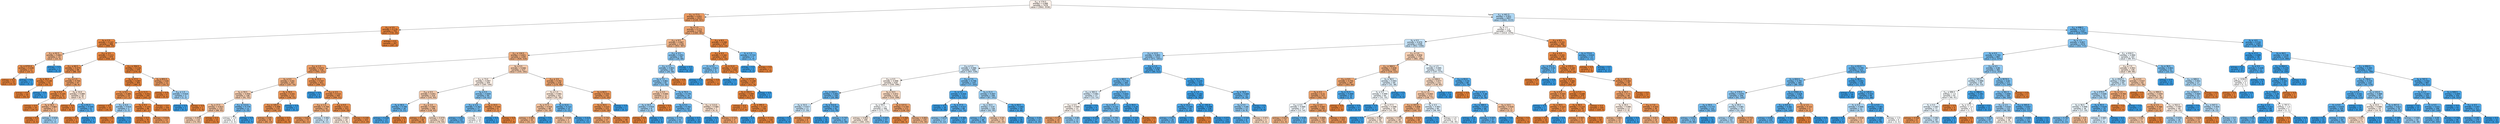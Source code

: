 digraph Tree {
node [shape=box, style="filled, rounded", color="black", fontname=helvetica] ;
edge [fontname=helvetica] ;
0 [label=<X<SUB>11</SUB> &le; 174.5<br/>entropy = 0.998<br/>samples = 7478<br/>value = [3942, 3536]>, fillcolor="#fcf2eb"] ;
1 [label=<X<SUB>11</SUB> &le; 77.5<br/>entropy = 0.651<br/>samples = 2521<br/>value = [2100, 421]>, fillcolor="#ea9a61"] ;
0 -> 1 [labeldistance=2.5, labelangle=45, headlabel="True"] ;
2 [label=<X<SUB>12</SUB> &le; 3.5<br/>entropy = 0.176<br/>samples = 755<br/>value = [735, 20]>, fillcolor="#e6843e"] ;
1 -> 2 ;
3 [label=<X<SUB>9</SUB> &le; 2.5<br/>entropy = 0.247<br/>samples = 488<br/>value = [468, 20]>, fillcolor="#e68641"] ;
2 -> 3 ;
4 [label=<X<SUB>13</SUB> &le; 62.5<br/>entropy = 0.863<br/>samples = 14<br/>value = [10, 4]>, fillcolor="#efb388"] ;
3 -> 4 ;
5 [label=<X<SUB>5</SUB> &le; 6755.0<br/>entropy = 0.439<br/>samples = 11<br/>value = [10, 1]>, fillcolor="#e88e4d"] ;
4 -> 5 ;
6 [label=<entropy = 0.0<br/>samples = 10<br/>value = [10, 0]>, fillcolor="#e58139"] ;
5 -> 6 ;
7 [label=<entropy = 0.0<br/>samples = 1<br/>value = [0, 1]>, fillcolor="#399de5"] ;
5 -> 7 ;
8 [label=<entropy = 0.0<br/>samples = 3<br/>value = [0, 3]>, fillcolor="#399de5"] ;
4 -> 8 ;
9 [label=<X<SUB>10</SUB> &le; 3.5<br/>entropy = 0.213<br/>samples = 474<br/>value = [458, 16]>, fillcolor="#e68540"] ;
3 -> 9 ;
10 [label=<X<SUB>11</SUB> &le; 60.5<br/>entropy = 0.475<br/>samples = 98<br/>value = [88, 10]>, fillcolor="#e88f50"] ;
9 -> 10 ;
11 [label=<X<SUB>9</SUB> &le; 30.5<br/>entropy = 0.139<br/>samples = 51<br/>value = [50, 1]>, fillcolor="#e6843d"] ;
10 -> 11 ;
12 [label=<entropy = 0.0<br/>samples = 50<br/>value = [50, 0]>, fillcolor="#e58139"] ;
11 -> 12 ;
13 [label=<entropy = 0.0<br/>samples = 1<br/>value = [0, 1]>, fillcolor="#399de5"] ;
11 -> 13 ;
14 [label=<X<SUB>10</SUB> &le; 1.5<br/>entropy = 0.705<br/>samples = 47<br/>value = [38, 9]>, fillcolor="#eb9f68"] ;
10 -> 14 ;
15 [label=<X<SUB>6</SUB> &le; 0.5<br/>entropy = 0.345<br/>samples = 31<br/>value = [29, 2]>, fillcolor="#e78a47"] ;
14 -> 15 ;
16 [label=<entropy = 0.0<br/>samples = 24<br/>value = [24, 0]>, fillcolor="#e58139"] ;
15 -> 16 ;
17 [label=<X<SUB>9</SUB> &le; 18.5<br/>entropy = 0.863<br/>samples = 7<br/>value = [5, 2]>, fillcolor="#efb388"] ;
15 -> 17 ;
18 [label=<entropy = 0.0<br/>samples = 4<br/>value = [4, 0]>, fillcolor="#e58139"] ;
17 -> 18 ;
19 [label=<entropy = 0.918<br/>samples = 3<br/>value = [1, 2]>, fillcolor="#9ccef2"] ;
17 -> 19 ;
20 [label=<X<SUB>9</SUB> &le; 10.0<br/>entropy = 0.989<br/>samples = 16<br/>value = [9, 7]>, fillcolor="#f9e3d3"] ;
14 -> 20 ;
21 [label=<entropy = 0.0<br/>samples = 8<br/>value = [8, 0]>, fillcolor="#e58139"] ;
20 -> 21 ;
22 [label=<X<SUB>5</SUB> &le; 81.5<br/>entropy = 0.544<br/>samples = 8<br/>value = [1, 7]>, fillcolor="#55abe9"] ;
20 -> 22 ;
23 [label=<entropy = 0.0<br/>samples = 1<br/>value = [1, 0]>, fillcolor="#e58139"] ;
22 -> 23 ;
24 [label=<entropy = 0.0<br/>samples = 7<br/>value = [0, 7]>, fillcolor="#399de5"] ;
22 -> 24 ;
25 [label=<X<SUB>13</SUB> &le; 356.5<br/>entropy = 0.118<br/>samples = 376<br/>value = [370, 6]>, fillcolor="#e5833c"] ;
9 -> 25 ;
26 [label=<X<SUB>0</SUB> &le; 27.5<br/>entropy = 0.087<br/>samples = 364<br/>value = [360, 4]>, fillcolor="#e5823b"] ;
25 -> 26 ;
27 [label=<X<SUB>1</SUB> &le; 8.5<br/>entropy = 0.485<br/>samples = 19<br/>value = [17, 2]>, fillcolor="#e89050"] ;
26 -> 27 ;
28 [label=<entropy = 0.0<br/>samples = 16<br/>value = [16, 0]>, fillcolor="#e58139"] ;
27 -> 28 ;
29 [label=<X<SUB>11</SUB> &le; 6.0<br/>entropy = 0.918<br/>samples = 3<br/>value = [1, 2]>, fillcolor="#9ccef2"] ;
27 -> 29 ;
30 [label=<entropy = 0.0<br/>samples = 1<br/>value = [1, 0]>, fillcolor="#e58139"] ;
29 -> 30 ;
31 [label=<entropy = 0.0<br/>samples = 2<br/>value = [0, 2]>, fillcolor="#399de5"] ;
29 -> 31 ;
32 [label=<X<SUB>9</SUB> &le; 11.5<br/>entropy = 0.051<br/>samples = 345<br/>value = [343, 2]>, fillcolor="#e5823a"] ;
26 -> 32 ;
33 [label=<X<SUB>9</SUB> &le; 9.5<br/>entropy = 0.155<br/>samples = 89<br/>value = [87, 2]>, fillcolor="#e6843e"] ;
32 -> 33 ;
34 [label=<entropy = 0.0<br/>samples = 76<br/>value = [76, 0]>, fillcolor="#e58139"] ;
33 -> 34 ;
35 [label=<entropy = 0.619<br/>samples = 13<br/>value = [11, 2]>, fillcolor="#ea985d"] ;
33 -> 35 ;
36 [label=<entropy = 0.0<br/>samples = 256<br/>value = [256, 0]>, fillcolor="#e58139"] ;
32 -> 36 ;
37 [label=<X<SUB>5</SUB> &le; 855.5<br/>entropy = 0.65<br/>samples = 12<br/>value = [10, 2]>, fillcolor="#ea9a61"] ;
25 -> 37 ;
38 [label=<entropy = 0.0<br/>samples = 9<br/>value = [9, 0]>, fillcolor="#e58139"] ;
37 -> 38 ;
39 [label=<X<SUB>14</SUB> &le; 1.5<br/>entropy = 0.918<br/>samples = 3<br/>value = [1, 2]>, fillcolor="#9ccef2"] ;
37 -> 39 ;
40 [label=<entropy = 0.0<br/>samples = 2<br/>value = [0, 2]>, fillcolor="#399de5"] ;
39 -> 40 ;
41 [label=<entropy = 0.0<br/>samples = 1<br/>value = [1, 0]>, fillcolor="#e58139"] ;
39 -> 41 ;
42 [label=<entropy = 0.0<br/>samples = 267<br/>value = [267, 0]>, fillcolor="#e58139"] ;
2 -> 42 ;
43 [label=<X<SUB>8</SUB> &le; 1.5<br/>entropy = 0.773<br/>samples = 1766<br/>value = [1365, 401]>, fillcolor="#eda673"] ;
1 -> 43 ;
44 [label=<X<SUB>10</SUB> &le; 9.5<br/>entropy = 0.867<br/>samples = 1339<br/>value = [952, 387]>, fillcolor="#f0b489"] ;
43 -> 44 ;
45 [label=<X<SUB>11</SUB> &le; 134.5<br/>entropy = 0.821<br/>samples = 1245<br/>value = [926, 319]>, fillcolor="#eeac7d"] ;
44 -> 45 ;
46 [label=<X<SUB>12</SUB> &le; 1.5<br/>entropy = 0.673<br/>samples = 718<br/>value = [591, 127]>, fillcolor="#eb9c64"] ;
45 -> 46 ;
47 [label=<X<SUB>6</SUB> &le; 0.5<br/>entropy = 0.83<br/>samples = 267<br/>value = [197, 70]>, fillcolor="#eeae7f"] ;
46 -> 47 ;
48 [label=<X<SUB>0</SUB> &le; 59.5<br/>entropy = 0.956<br/>samples = 146<br/>value = [91, 55]>, fillcolor="#f5cdb1"] ;
47 -> 48 ;
49 [label=<X<SUB>9</SUB> &le; 27.5<br/>entropy = 0.923<br/>samples = 133<br/>value = [88, 45]>, fillcolor="#f2c19e"] ;
48 -> 49 ;
50 [label=<entropy = 0.959<br/>samples = 118<br/>value = [73, 45]>, fillcolor="#f5cfb3"] ;
49 -> 50 ;
51 [label=<entropy = 0.0<br/>samples = 15<br/>value = [15, 0]>, fillcolor="#e58139"] ;
49 -> 51 ;
52 [label=<X<SUB>11</SUB> &le; 113.5<br/>entropy = 0.779<br/>samples = 13<br/>value = [3, 10]>, fillcolor="#74baed"] ;
48 -> 52 ;
53 [label=<entropy = 1.0<br/>samples = 6<br/>value = [3, 3]>, fillcolor="#ffffff"] ;
52 -> 53 ;
54 [label=<entropy = 0.0<br/>samples = 7<br/>value = [0, 7]>, fillcolor="#399de5"] ;
52 -> 54 ;
55 [label=<X<SUB>0</SUB> &le; 59.5<br/>entropy = 0.541<br/>samples = 121<br/>value = [106, 15]>, fillcolor="#e99355"] ;
47 -> 55 ;
56 [label=<X<SUB>13</SUB> &le; 105.5<br/>entropy = 0.498<br/>samples = 119<br/>value = [106, 13]>, fillcolor="#e89051"] ;
55 -> 56 ;
57 [label=<entropy = 0.65<br/>samples = 78<br/>value = [65, 13]>, fillcolor="#ea9a61"] ;
56 -> 57 ;
58 [label=<entropy = 0.0<br/>samples = 41<br/>value = [41, 0]>, fillcolor="#e58139"] ;
56 -> 58 ;
59 [label=<entropy = 0.0<br/>samples = 2<br/>value = [0, 2]>, fillcolor="#399de5"] ;
55 -> 59 ;
60 [label=<X<SUB>0</SUB> &le; 23.5<br/>entropy = 0.547<br/>samples = 451<br/>value = [394, 57]>, fillcolor="#e99356"] ;
46 -> 60 ;
61 [label=<entropy = 0.0<br/>samples = 6<br/>value = [0, 6]>, fillcolor="#399de5"] ;
60 -> 61 ;
62 [label=<X<SUB>15</SUB> &le; 2.5<br/>entropy = 0.514<br/>samples = 445<br/>value = [394, 51]>, fillcolor="#e89153"] ;
60 -> 62 ;
63 [label=<X<SUB>15</SUB> &le; 1.5<br/>entropy = 0.794<br/>samples = 92<br/>value = [70, 22]>, fillcolor="#eda977"] ;
62 -> 63 ;
64 [label=<entropy = 0.612<br/>samples = 73<br/>value = [62, 11]>, fillcolor="#ea975c"] ;
63 -> 64 ;
65 [label=<entropy = 0.982<br/>samples = 19<br/>value = [8, 11]>, fillcolor="#c9e4f8"] ;
63 -> 65 ;
66 [label=<X<SUB>10</SUB> &le; 0.5<br/>entropy = 0.41<br/>samples = 353<br/>value = [324, 29]>, fillcolor="#e78c4b"] ;
62 -> 66 ;
67 [label=<entropy = 0.993<br/>samples = 20<br/>value = [11, 9]>, fillcolor="#fae8db"] ;
66 -> 67 ;
68 [label=<entropy = 0.328<br/>samples = 333<br/>value = [313, 20]>, fillcolor="#e78946"] ;
66 -> 68 ;
69 [label=<X<SUB>6</SUB> &le; 0.5<br/>entropy = 0.946<br/>samples = 527<br/>value = [335, 192]>, fillcolor="#f4c9aa"] ;
45 -> 69 ;
70 [label=<X<SUB>13</SUB> &le; 73.0<br/>entropy = 0.997<br/>samples = 309<br/>value = [165, 144]>, fillcolor="#fcefe6"] ;
69 -> 70 ;
71 [label=<X<SUB>10</SUB> &le; 0.5<br/>entropy = 0.951<br/>samples = 224<br/>value = [141, 83]>, fillcolor="#f4cbae"] ;
70 -> 71 ;
72 [label=<X<SUB>9</SUB> &le; 28.5<br/>entropy = 0.706<br/>samples = 26<br/>value = [5, 21]>, fillcolor="#68b4eb"] ;
71 -> 72 ;
73 [label=<entropy = 0.426<br/>samples = 23<br/>value = [2, 21]>, fillcolor="#4ca6e7"] ;
72 -> 73 ;
74 [label=<entropy = 0.0<br/>samples = 3<br/>value = [3, 0]>, fillcolor="#e58139"] ;
72 -> 74 ;
75 [label=<X<SUB>10</SUB> &le; 2.0<br/>entropy = 0.897<br/>samples = 198<br/>value = [136, 62]>, fillcolor="#f1ba93"] ;
71 -> 75 ;
76 [label=<entropy = 0.523<br/>samples = 68<br/>value = [60, 8]>, fillcolor="#e89253"] ;
75 -> 76 ;
77 [label=<entropy = 0.979<br/>samples = 130<br/>value = [76, 54]>, fillcolor="#f7dbc6"] ;
75 -> 77 ;
78 [label=<X<SUB>8</SUB> &le; 0.5<br/>entropy = 0.859<br/>samples = 85<br/>value = [24, 61]>, fillcolor="#87c4ef"] ;
70 -> 78 ;
79 [label=<X<SUB>12</SUB> &le; 2.5<br/>entropy = 0.762<br/>samples = 77<br/>value = [17, 60]>, fillcolor="#71b9ec"] ;
78 -> 79 ;
80 [label=<entropy = 0.631<br/>samples = 63<br/>value = [10, 53]>, fillcolor="#5eafea"] ;
79 -> 80 ;
81 [label=<entropy = 1.0<br/>samples = 14<br/>value = [7, 7]>, fillcolor="#ffffff"] ;
79 -> 81 ;
82 [label=<X<SUB>0</SUB> &le; 24.5<br/>entropy = 0.544<br/>samples = 8<br/>value = [7, 1]>, fillcolor="#e99355"] ;
78 -> 82 ;
83 [label=<entropy = 0.0<br/>samples = 1<br/>value = [0, 1]>, fillcolor="#399de5"] ;
82 -> 83 ;
84 [label=<entropy = 0.0<br/>samples = 7<br/>value = [7, 0]>, fillcolor="#e58139"] ;
82 -> 84 ;
85 [label=<X<SUB>10</SUB> &le; 3.5<br/>entropy = 0.761<br/>samples = 218<br/>value = [170, 48]>, fillcolor="#eca571"] ;
69 -> 85 ;
86 [label=<X<SUB>3</SUB> &le; 1.5<br/>entropy = 0.991<br/>samples = 63<br/>value = [35, 28]>, fillcolor="#fae6d7"] ;
85 -> 86 ;
87 [label=<X<SUB>0</SUB> &le; 57.5<br/>entropy = 0.918<br/>samples = 48<br/>value = [32, 16]>, fillcolor="#f2c09c"] ;
86 -> 87 ;
88 [label=<entropy = 0.845<br/>samples = 44<br/>value = [32, 12]>, fillcolor="#efb083"] ;
87 -> 88 ;
89 [label=<entropy = 0.0<br/>samples = 4<br/>value = [0, 4]>, fillcolor="#399de5"] ;
87 -> 89 ;
90 [label=<X<SUB>5</SUB> &le; 32.0<br/>entropy = 0.722<br/>samples = 15<br/>value = [3, 12]>, fillcolor="#6ab6ec"] ;
86 -> 90 ;
91 [label=<entropy = 0.918<br/>samples = 3<br/>value = [2, 1]>, fillcolor="#f2c09c"] ;
90 -> 91 ;
92 [label=<entropy = 0.414<br/>samples = 12<br/>value = [1, 11]>, fillcolor="#4ba6e7"] ;
90 -> 92 ;
93 [label=<X<SUB>0</SUB> &le; 60.5<br/>entropy = 0.555<br/>samples = 155<br/>value = [135, 20]>, fillcolor="#e99456"] ;
85 -> 93 ;
94 [label=<X<SUB>0</SUB> &le; 34.5<br/>entropy = 0.523<br/>samples = 153<br/>value = [135, 18]>, fillcolor="#e89253"] ;
93 -> 94 ;
95 [label=<entropy = 0.742<br/>samples = 57<br/>value = [45, 12]>, fillcolor="#eca36e"] ;
94 -> 95 ;
96 [label=<entropy = 0.337<br/>samples = 96<br/>value = [90, 6]>, fillcolor="#e78946"] ;
94 -> 96 ;
97 [label=<entropy = 0.0<br/>samples = 2<br/>value = [0, 2]>, fillcolor="#399de5"] ;
93 -> 97 ;
98 [label=<X<SUB>14</SUB> &le; 3.5<br/>entropy = 0.851<br/>samples = 94<br/>value = [26, 68]>, fillcolor="#85c2ef"] ;
44 -> 98 ;
99 [label=<X<SUB>12</SUB> &le; 3.5<br/>entropy = 0.893<br/>samples = 84<br/>value = [26, 58]>, fillcolor="#92c9f1"] ;
98 -> 99 ;
100 [label=<X<SUB>9</SUB> &le; 7.5<br/>entropy = 0.861<br/>samples = 81<br/>value = [23, 58]>, fillcolor="#88c4ef"] ;
99 -> 100 ;
101 [label=<X<SUB>14</SUB> &le; 0.5<br/>entropy = 0.946<br/>samples = 11<br/>value = [7, 4]>, fillcolor="#f4c9aa"] ;
100 -> 101 ;
102 [label=<X<SUB>0</SUB> &le; 24.5<br/>entropy = 0.918<br/>samples = 6<br/>value = [2, 4]>, fillcolor="#9ccef2"] ;
101 -> 102 ;
103 [label=<entropy = 0.0<br/>samples = 2<br/>value = [2, 0]>, fillcolor="#e58139"] ;
102 -> 103 ;
104 [label=<entropy = 0.0<br/>samples = 4<br/>value = [0, 4]>, fillcolor="#399de5"] ;
102 -> 104 ;
105 [label=<entropy = 0.0<br/>samples = 5<br/>value = [5, 0]>, fillcolor="#e58139"] ;
101 -> 105 ;
106 [label=<X<SUB>0</SUB> &le; 70.5<br/>entropy = 0.776<br/>samples = 70<br/>value = [16, 54]>, fillcolor="#74baed"] ;
100 -> 106 ;
107 [label=<X<SUB>8</SUB> &le; 0.5<br/>entropy = 0.702<br/>samples = 63<br/>value = [12, 51]>, fillcolor="#68b4eb"] ;
106 -> 107 ;
108 [label=<entropy = 0.772<br/>samples = 53<br/>value = [12, 41]>, fillcolor="#73baed"] ;
107 -> 108 ;
109 [label=<entropy = 0.0<br/>samples = 10<br/>value = [0, 10]>, fillcolor="#399de5"] ;
107 -> 109 ;
110 [label=<X<SUB>11</SUB> &le; 113.0<br/>entropy = 0.985<br/>samples = 7<br/>value = [4, 3]>, fillcolor="#f8e0ce"] ;
106 -> 110 ;
111 [label=<entropy = 0.0<br/>samples = 2<br/>value = [0, 2]>, fillcolor="#399de5"] ;
110 -> 111 ;
112 [label=<entropy = 0.722<br/>samples = 5<br/>value = [4, 1]>, fillcolor="#eca06a"] ;
110 -> 112 ;
113 [label=<entropy = 0.0<br/>samples = 3<br/>value = [3, 0]>, fillcolor="#e58139"] ;
99 -> 113 ;
114 [label=<entropy = 0.0<br/>samples = 10<br/>value = [0, 10]>, fillcolor="#399de5"] ;
98 -> 114 ;
115 [label=<X<SUB>10</SUB> &le; 8.5<br/>entropy = 0.208<br/>samples = 427<br/>value = [413, 14]>, fillcolor="#e68540"] ;
43 -> 115 ;
116 [label=<X<SUB>10</SUB> &le; 4.5<br/>entropy = 0.162<br/>samples = 422<br/>value = [412, 10]>, fillcolor="#e6843e"] ;
115 -> 116 ;
117 [label=<X<SUB>7</SUB> &le; 0.5<br/>entropy = 0.811<br/>samples = 4<br/>value = [1, 3]>, fillcolor="#7bbeee"] ;
116 -> 117 ;
118 [label=<entropy = 0.0<br/>samples = 3<br/>value = [0, 3]>, fillcolor="#399de5"] ;
117 -> 118 ;
119 [label=<entropy = 0.0<br/>samples = 1<br/>value = [1, 0]>, fillcolor="#e58139"] ;
117 -> 119 ;
120 [label=<X<SUB>0</SUB> &le; 21.0<br/>entropy = 0.123<br/>samples = 418<br/>value = [411, 7]>, fillcolor="#e5833c"] ;
116 -> 120 ;
121 [label=<entropy = 0.0<br/>samples = 1<br/>value = [0, 1]>, fillcolor="#399de5"] ;
120 -> 121 ;
122 [label=<X<SUB>13</SUB> &le; 277.0<br/>entropy = 0.109<br/>samples = 417<br/>value = [411, 6]>, fillcolor="#e5833c"] ;
120 -> 122 ;
123 [label=<X<SUB>5</SUB> &le; 293.5<br/>entropy = 0.094<br/>samples = 416<br/>value = [411, 5]>, fillcolor="#e5833b"] ;
122 -> 123 ;
124 [label=<entropy = 0.0<br/>samples = 177<br/>value = [177, 0]>, fillcolor="#e58139"] ;
123 -> 124 ;
125 [label=<X<SUB>5</SUB> &le; 295.5<br/>entropy = 0.147<br/>samples = 239<br/>value = [234, 5]>, fillcolor="#e6843d"] ;
123 -> 125 ;
126 [label=<entropy = 0.0<br/>samples = 1<br/>value = [0, 1]>, fillcolor="#399de5"] ;
125 -> 126 ;
127 [label=<entropy = 0.123<br/>samples = 238<br/>value = [234, 4]>, fillcolor="#e5833c"] ;
125 -> 127 ;
128 [label=<entropy = 0.0<br/>samples = 1<br/>value = [0, 1]>, fillcolor="#399de5"] ;
122 -> 128 ;
129 [label=<X<SUB>2</SUB> &le; 1.5<br/>entropy = 0.722<br/>samples = 5<br/>value = [1, 4]>, fillcolor="#6ab6ec"] ;
115 -> 129 ;
130 [label=<entropy = 0.0<br/>samples = 4<br/>value = [0, 4]>, fillcolor="#399de5"] ;
129 -> 130 ;
131 [label=<entropy = 0.0<br/>samples = 1<br/>value = [1, 0]>, fillcolor="#e58139"] ;
129 -> 131 ;
132 [label=<X<SUB>11</SUB> &le; 441.5<br/>entropy = 0.952<br/>samples = 4957<br/>value = [1842, 3115]>, fillcolor="#aed7f4"] ;
0 -> 132 [labeldistance=2.5, labelangle=-45, headlabel="False"] ;
133 [label=<X<SUB>8</SUB> &le; 1.5<br/>entropy = 1.0<br/>samples = 2790<br/>value = [1414, 1376]>, fillcolor="#fefcfa"] ;
132 -> 133 ;
134 [label=<X<SUB>6</SUB> &le; 0.5<br/>entropy = 0.979<br/>samples = 2298<br/>value = [952, 1346]>, fillcolor="#c5e2f7"] ;
133 -> 134 ;
135 [label=<X<SUB>13</SUB> &le; 12.0<br/>entropy = 0.893<br/>samples = 1522<br/>value = [471, 1051]>, fillcolor="#92c9f1"] ;
134 -> 135 ;
136 [label=<X<SUB>10</SUB> &le; 5.5<br/>entropy = 0.986<br/>samples = 946<br/>value = [407, 539]>, fillcolor="#cfe7f9"] ;
135 -> 136 ;
137 [label=<X<SUB>10</SUB> &le; 0.5<br/>entropy = 0.998<br/>samples = 626<br/>value = [330, 296]>, fillcolor="#fcf2eb"] ;
136 -> 137 ;
138 [label=<X<SUB>11</SUB> &le; 204.5<br/>entropy = 0.691<br/>samples = 108<br/>value = [20, 88]>, fillcolor="#66b3eb"] ;
137 -> 138 ;
139 [label=<X<SUB>0</SUB> &le; 33.5<br/>entropy = 0.977<br/>samples = 17<br/>value = [7, 10]>, fillcolor="#c4e2f7"] ;
138 -> 139 ;
140 [label=<entropy = 0.0<br/>samples = 9<br/>value = [0, 9]>, fillcolor="#399de5"] ;
139 -> 140 ;
141 [label=<entropy = 0.544<br/>samples = 8<br/>value = [7, 1]>, fillcolor="#e99355"] ;
139 -> 141 ;
142 [label=<X<SUB>5</SUB> &le; 512.0<br/>entropy = 0.592<br/>samples = 91<br/>value = [13, 78]>, fillcolor="#5aade9"] ;
138 -> 142 ;
143 [label=<entropy = 0.0<br/>samples = 30<br/>value = [0, 30]>, fillcolor="#399de5"] ;
142 -> 143 ;
144 [label=<entropy = 0.747<br/>samples = 61<br/>value = [13, 48]>, fillcolor="#6fb8ec"] ;
142 -> 144 ;
145 [label=<X<SUB>9</SUB> &le; 19.5<br/>entropy = 0.972<br/>samples = 518<br/>value = [310, 208]>, fillcolor="#f6d6be"] ;
137 -> 145 ;
146 [label=<X<SUB>0</SUB> &le; 59.5<br/>entropy = 1.0<br/>samples = 346<br/>value = [171, 175]>, fillcolor="#fafdfe"] ;
145 -> 146 ;
147 [label=<entropy = 0.993<br/>samples = 299<br/>value = [164, 135]>, fillcolor="#fae9dc"] ;
146 -> 147 ;
148 [label=<entropy = 0.607<br/>samples = 47<br/>value = [7, 40]>, fillcolor="#5caeea"] ;
146 -> 148 ;
149 [label=<X<SUB>5</SUB> &le; 127.5<br/>entropy = 0.705<br/>samples = 172<br/>value = [139, 33]>, fillcolor="#eb9f68"] ;
145 -> 149 ;
150 [label=<entropy = 0.264<br/>samples = 67<br/>value = [64, 3]>, fillcolor="#e68742"] ;
149 -> 150 ;
151 [label=<entropy = 0.863<br/>samples = 105<br/>value = [75, 30]>, fillcolor="#efb388"] ;
149 -> 151 ;
152 [label=<X<SUB>10</SUB> &le; 7.5<br/>entropy = 0.796<br/>samples = 320<br/>value = [77, 243]>, fillcolor="#78bced"] ;
136 -> 152 ;
153 [label=<X<SUB>1</SUB> &le; 3.5<br/>entropy = 0.434<br/>samples = 112<br/>value = [10, 102]>, fillcolor="#4ca7e8"] ;
152 -> 153 ;
154 [label=<entropy = 0.0<br/>samples = 28<br/>value = [0, 28]>, fillcolor="#399de5"] ;
153 -> 154 ;
155 [label=<X<SUB>0</SUB> &le; 27.5<br/>entropy = 0.527<br/>samples = 84<br/>value = [10, 74]>, fillcolor="#54aae9"] ;
153 -> 155 ;
156 [label=<entropy = 0.874<br/>samples = 17<br/>value = [5, 12]>, fillcolor="#8bc6f0"] ;
155 -> 156 ;
157 [label=<entropy = 0.383<br/>samples = 67<br/>value = [5, 62]>, fillcolor="#49a5e7"] ;
155 -> 157 ;
158 [label=<X<SUB>9</SUB> &le; 21.5<br/>entropy = 0.907<br/>samples = 208<br/>value = [67, 141]>, fillcolor="#97ccf1"] ;
152 -> 158 ;
159 [label=<X<SUB>9</SUB> &le; 16.5<br/>entropy = 0.97<br/>samples = 158<br/>value = [63, 95]>, fillcolor="#bcdef6"] ;
158 -> 159 ;
160 [label=<entropy = 0.731<br/>samples = 88<br/>value = [18, 70]>, fillcolor="#6cb6ec"] ;
159 -> 160 ;
161 [label=<entropy = 0.94<br/>samples = 70<br/>value = [45, 25]>, fillcolor="#f3c7a7"] ;
159 -> 161 ;
162 [label=<X<SUB>0</SUB> &le; 44.5<br/>entropy = 0.402<br/>samples = 50<br/>value = [4, 46]>, fillcolor="#4aa6e7"] ;
158 -> 162 ;
163 [label=<entropy = 0.0<br/>samples = 26<br/>value = [0, 26]>, fillcolor="#399de5"] ;
162 -> 163 ;
164 [label=<entropy = 0.65<br/>samples = 24<br/>value = [4, 20]>, fillcolor="#61b1ea"] ;
162 -> 164 ;
165 [label=<X<SUB>15</SUB> &le; 1.5<br/>entropy = 0.503<br/>samples = 576<br/>value = [64, 512]>, fillcolor="#52a9e8"] ;
135 -> 165 ;
166 [label=<X<SUB>5</SUB> &le; 68.0<br/>entropy = 0.716<br/>samples = 264<br/>value = [52, 212]>, fillcolor="#6ab5eb"] ;
165 -> 166 ;
167 [label=<X<SUB>13</SUB> &le; 365.5<br/>entropy = 0.991<br/>samples = 27<br/>value = [12, 15]>, fillcolor="#d7ebfa"] ;
166 -> 167 ;
168 [label=<X<SUB>15</SUB> &le; 0.5<br/>entropy = 0.999<br/>samples = 23<br/>value = [12, 11]>, fillcolor="#fdf5ef"] ;
167 -> 168 ;
169 [label=<entropy = 0.722<br/>samples = 10<br/>value = [8, 2]>, fillcolor="#eca06a"] ;
168 -> 169 ;
170 [label=<entropy = 0.89<br/>samples = 13<br/>value = [4, 9]>, fillcolor="#91c9f1"] ;
168 -> 170 ;
171 [label=<entropy = 0.0<br/>samples = 4<br/>value = [0, 4]>, fillcolor="#399de5"] ;
167 -> 171 ;
172 [label=<X<SUB>0</SUB> &le; 51.5<br/>entropy = 0.655<br/>samples = 237<br/>value = [40, 197]>, fillcolor="#61b1ea"] ;
166 -> 172 ;
173 [label=<X<SUB>0</SUB> &le; 27.5<br/>entropy = 0.737<br/>samples = 178<br/>value = [37, 141]>, fillcolor="#6db7ec"] ;
172 -> 173 ;
174 [label=<entropy = 0.229<br/>samples = 27<br/>value = [1, 26]>, fillcolor="#41a1e6"] ;
173 -> 174 ;
175 [label=<entropy = 0.792<br/>samples = 151<br/>value = [36, 115]>, fillcolor="#77bced"] ;
173 -> 175 ;
176 [label=<X<SUB>9</SUB> &le; 30.5<br/>entropy = 0.29<br/>samples = 59<br/>value = [3, 56]>, fillcolor="#44a2e6"] ;
172 -> 176 ;
177 [label=<entropy = 0.216<br/>samples = 58<br/>value = [2, 56]>, fillcolor="#40a0e6"] ;
176 -> 177 ;
178 [label=<entropy = 0.0<br/>samples = 1<br/>value = [1, 0]>, fillcolor="#e58139"] ;
176 -> 178 ;
179 [label=<X<SUB>0</SUB> &le; 73.5<br/>entropy = 0.235<br/>samples = 312<br/>value = [12, 300]>, fillcolor="#41a1e6"] ;
165 -> 179 ;
180 [label=<X<SUB>1</SUB> &le; 2.5<br/>entropy = 0.182<br/>samples = 290<br/>value = [8, 282]>, fillcolor="#3fa0e6"] ;
179 -> 180 ;
181 [label=<X<SUB>9</SUB> &le; 14.0<br/>entropy = 0.445<br/>samples = 54<br/>value = [5, 49]>, fillcolor="#4da7e8"] ;
180 -> 181 ;
182 [label=<entropy = 0.677<br/>samples = 28<br/>value = [5, 23]>, fillcolor="#64b2eb"] ;
181 -> 182 ;
183 [label=<entropy = 0.0<br/>samples = 26<br/>value = [0, 26]>, fillcolor="#399de5"] ;
181 -> 183 ;
184 [label=<X<SUB>5</SUB> &le; -191.0<br/>entropy = 0.098<br/>samples = 236<br/>value = [3, 233]>, fillcolor="#3c9ee5"] ;
180 -> 184 ;
185 [label=<entropy = 0.0<br/>samples = 1<br/>value = [1, 0]>, fillcolor="#e58139"] ;
184 -> 185 ;
186 [label=<entropy = 0.071<br/>samples = 235<br/>value = [2, 233]>, fillcolor="#3b9ee5"] ;
184 -> 186 ;
187 [label=<X<SUB>0</SUB> &le; 78.0<br/>entropy = 0.684<br/>samples = 22<br/>value = [4, 18]>, fillcolor="#65b3eb"] ;
179 -> 187 ;
188 [label=<X<SUB>8</SUB> &le; 0.5<br/>entropy = 0.89<br/>samples = 13<br/>value = [4, 9]>, fillcolor="#91c9f1"] ;
187 -> 188 ;
189 [label=<entropy = 0.544<br/>samples = 8<br/>value = [1, 7]>, fillcolor="#55abe9"] ;
188 -> 189 ;
190 [label=<entropy = 0.971<br/>samples = 5<br/>value = [3, 2]>, fillcolor="#f6d5bd"] ;
188 -> 190 ;
191 [label=<entropy = 0.0<br/>samples = 9<br/>value = [0, 9]>, fillcolor="#399de5"] ;
187 -> 191 ;
192 [label=<X<SUB>13</SUB> &le; 3.0<br/>entropy = 0.958<br/>samples = 776<br/>value = [481, 295]>, fillcolor="#f5ceb2"] ;
134 -> 192 ;
193 [label=<X<SUB>11</SUB> &le; 369.5<br/>entropy = 0.838<br/>samples = 456<br/>value = [334, 122]>, fillcolor="#eeaf81"] ;
192 -> 193 ;
194 [label=<X<SUB>10</SUB> &le; 9.5<br/>entropy = 0.755<br/>samples = 387<br/>value = [303, 84]>, fillcolor="#eca470"] ;
193 -> 194 ;
195 [label=<X<SUB>9</SUB> &le; 4.5<br/>entropy = 0.72<br/>samples = 377<br/>value = [302, 75]>, fillcolor="#eba06a"] ;
194 -> 195 ;
196 [label=<X<SUB>10</SUB> &le; 4.5<br/>entropy = 0.999<br/>samples = 27<br/>value = [13, 14]>, fillcolor="#f1f8fd"] ;
195 -> 196 ;
197 [label=<entropy = 0.837<br/>samples = 15<br/>value = [11, 4]>, fillcolor="#eeaf81"] ;
196 -> 197 ;
198 [label=<entropy = 0.65<br/>samples = 12<br/>value = [2, 10]>, fillcolor="#61b1ea"] ;
196 -> 198 ;
199 [label=<X<SUB>10</SUB> &le; 3.5<br/>entropy = 0.667<br/>samples = 350<br/>value = [289, 61]>, fillcolor="#ea9c63"] ;
195 -> 199 ;
200 [label=<entropy = 0.869<br/>samples = 100<br/>value = [71, 29]>, fillcolor="#f0b48a"] ;
199 -> 200 ;
201 [label=<entropy = 0.552<br/>samples = 250<br/>value = [218, 32]>, fillcolor="#e99356"] ;
199 -> 201 ;
202 [label=<X<SUB>0</SUB> &le; 31.5<br/>entropy = 0.469<br/>samples = 10<br/>value = [1, 9]>, fillcolor="#4fa8e8"] ;
194 -> 202 ;
203 [label=<entropy = 0.0<br/>samples = 1<br/>value = [1, 0]>, fillcolor="#e58139"] ;
202 -> 203 ;
204 [label=<entropy = 0.0<br/>samples = 9<br/>value = [0, 9]>, fillcolor="#399de5"] ;
202 -> 204 ;
205 [label=<X<SUB>0</SUB> &le; 58.5<br/>entropy = 0.993<br/>samples = 69<br/>value = [31, 38]>, fillcolor="#dbedfa"] ;
193 -> 205 ;
206 [label=<X<SUB>2</SUB> &le; 0.5<br/>entropy = 0.999<br/>samples = 64<br/>value = [31, 33]>, fillcolor="#f3f9fd"] ;
205 -> 206 ;
207 [label=<entropy = 0.0<br/>samples = 5<br/>value = [0, 5]>, fillcolor="#399de5"] ;
206 -> 207 ;
208 [label=<X<SUB>0</SUB> &le; 27.5<br/>entropy = 0.998<br/>samples = 59<br/>value = [31, 28]>, fillcolor="#fcf3ec"] ;
206 -> 208 ;
209 [label=<entropy = 0.0<br/>samples = 3<br/>value = [0, 3]>, fillcolor="#399de5"] ;
208 -> 209 ;
210 [label=<entropy = 0.992<br/>samples = 56<br/>value = [31, 25]>, fillcolor="#fae7d9"] ;
208 -> 210 ;
211 [label=<entropy = 0.0<br/>samples = 5<br/>value = [0, 5]>, fillcolor="#399de5"] ;
205 -> 211 ;
212 [label=<X<SUB>15</SUB> &le; 1.5<br/>entropy = 0.995<br/>samples = 320<br/>value = [147, 173]>, fillcolor="#e1f0fb"] ;
192 -> 212 ;
213 [label=<X<SUB>13</SUB> &le; 438.0<br/>entropy = 0.977<br/>samples = 231<br/>value = [136, 95]>, fillcolor="#f7d9c3"] ;
212 -> 213 ;
214 [label=<X<SUB>3</SUB> &le; 1.5<br/>entropy = 0.944<br/>samples = 213<br/>value = [136, 77]>, fillcolor="#f4c8a9"] ;
213 -> 214 ;
215 [label=<X<SUB>13</SUB> &le; 207.0<br/>entropy = 0.808<br/>samples = 133<br/>value = [100, 33]>, fillcolor="#eeab7a"] ;
214 -> 215 ;
216 [label=<entropy = 0.976<br/>samples = 49<br/>value = [29, 20]>, fillcolor="#f7d8c2"] ;
215 -> 216 ;
217 [label=<entropy = 0.622<br/>samples = 84<br/>value = [71, 13]>, fillcolor="#ea985d"] ;
215 -> 217 ;
218 [label=<X<SUB>9</SUB> &le; 4.5<br/>entropy = 0.993<br/>samples = 80<br/>value = [36, 44]>, fillcolor="#dbedfa"] ;
214 -> 218 ;
219 [label=<entropy = 0.0<br/>samples = 9<br/>value = [0, 9]>, fillcolor="#399de5"] ;
218 -> 219 ;
220 [label=<entropy = 1.0<br/>samples = 71<br/>value = [36, 35]>, fillcolor="#fefcfa"] ;
218 -> 220 ;
221 [label=<entropy = 0.0<br/>samples = 18<br/>value = [0, 18]>, fillcolor="#399de5"] ;
213 -> 221 ;
222 [label=<X<SUB>13</SUB> &le; 83.0<br/>entropy = 0.54<br/>samples = 89<br/>value = [11, 78]>, fillcolor="#55abe9"] ;
212 -> 222 ;
223 [label=<entropy = 0.0<br/>samples = 2<br/>value = [2, 0]>, fillcolor="#e58139"] ;
222 -> 223 ;
224 [label=<X<SUB>12</SUB> &le; 4.5<br/>entropy = 0.48<br/>samples = 87<br/>value = [9, 78]>, fillcolor="#50a8e8"] ;
222 -> 224 ;
225 [label=<X<SUB>13</SUB> &le; 169.5<br/>entropy = 0.414<br/>samples = 84<br/>value = [7, 77]>, fillcolor="#4ba6e7"] ;
224 -> 225 ;
226 [label=<entropy = 0.0<br/>samples = 37<br/>value = [0, 37]>, fillcolor="#399de5"] ;
225 -> 226 ;
227 [label=<entropy = 0.607<br/>samples = 47<br/>value = [7, 40]>, fillcolor="#5caeea"] ;
225 -> 227 ;
228 [label=<X<SUB>9</SUB> &le; 14.5<br/>entropy = 0.918<br/>samples = 3<br/>value = [2, 1]>, fillcolor="#f2c09c"] ;
224 -> 228 ;
229 [label=<entropy = 0.0<br/>samples = 1<br/>value = [0, 1]>, fillcolor="#399de5"] ;
228 -> 229 ;
230 [label=<entropy = 0.0<br/>samples = 2<br/>value = [2, 0]>, fillcolor="#e58139"] ;
228 -> 230 ;
231 [label=<X<SUB>10</SUB> &le; 8.5<br/>entropy = 0.331<br/>samples = 492<br/>value = [462, 30]>, fillcolor="#e78946"] ;
133 -> 231 ;
232 [label=<X<SUB>10</SUB> &le; 4.0<br/>entropy = 0.241<br/>samples = 479<br/>value = [460, 19]>, fillcolor="#e68641"] ;
231 -> 232 ;
233 [label=<X<SUB>11</SUB> &le; 251.5<br/>entropy = 0.65<br/>samples = 6<br/>value = [1, 5]>, fillcolor="#61b1ea"] ;
232 -> 233 ;
234 [label=<entropy = 0.0<br/>samples = 1<br/>value = [1, 0]>, fillcolor="#e58139"] ;
233 -> 234 ;
235 [label=<entropy = 0.0<br/>samples = 5<br/>value = [0, 5]>, fillcolor="#399de5"] ;
233 -> 235 ;
236 [label=<X<SUB>11</SUB> &le; 370.5<br/>entropy = 0.192<br/>samples = 473<br/>value = [459, 14]>, fillcolor="#e6853f"] ;
232 -> 236 ;
237 [label=<X<SUB>0</SUB> &le; 26.5<br/>entropy = 0.081<br/>samples = 397<br/>value = [393, 4]>, fillcolor="#e5823b"] ;
236 -> 237 ;
238 [label=<X<SUB>6</SUB> &le; 0.5<br/>entropy = 0.503<br/>samples = 18<br/>value = [16, 2]>, fillcolor="#e89152"] ;
237 -> 238 ;
239 [label=<entropy = 0.0<br/>samples = 1<br/>value = [0, 1]>, fillcolor="#399de5"] ;
238 -> 239 ;
240 [label=<X<SUB>9</SUB> &le; 29.5<br/>entropy = 0.323<br/>samples = 17<br/>value = [16, 1]>, fillcolor="#e78945"] ;
238 -> 240 ;
241 [label=<entropy = 0.0<br/>samples = 16<br/>value = [16, 0]>, fillcolor="#e58139"] ;
240 -> 241 ;
242 [label=<entropy = 0.0<br/>samples = 1<br/>value = [0, 1]>, fillcolor="#399de5"] ;
240 -> 242 ;
243 [label=<X<SUB>9</SUB> &le; 5.5<br/>entropy = 0.048<br/>samples = 379<br/>value = [377, 2]>, fillcolor="#e5823a"] ;
237 -> 243 ;
244 [label=<X<SUB>0</SUB> &le; 36.5<br/>entropy = 0.214<br/>samples = 59<br/>value = [57, 2]>, fillcolor="#e68540"] ;
243 -> 244 ;
245 [label=<entropy = 0.567<br/>samples = 15<br/>value = [13, 2]>, fillcolor="#e99457"] ;
244 -> 245 ;
246 [label=<entropy = 0.0<br/>samples = 44<br/>value = [44, 0]>, fillcolor="#e58139"] ;
244 -> 246 ;
247 [label=<entropy = 0.0<br/>samples = 320<br/>value = [320, 0]>, fillcolor="#e58139"] ;
243 -> 247 ;
248 [label=<X<SUB>5</SUB> &le; 1297.5<br/>entropy = 0.562<br/>samples = 76<br/>value = [66, 10]>, fillcolor="#e99457"] ;
236 -> 248 ;
249 [label=<X<SUB>0</SUB> &le; 30.5<br/>entropy = 0.73<br/>samples = 49<br/>value = [39, 10]>, fillcolor="#eca16c"] ;
248 -> 249 ;
250 [label=<X<SUB>0</SUB> &le; 29.5<br/>entropy = 0.996<br/>samples = 13<br/>value = [7, 6]>, fillcolor="#fbede3"] ;
249 -> 250 ;
251 [label=<entropy = 0.881<br/>samples = 10<br/>value = [7, 3]>, fillcolor="#f0b78e"] ;
250 -> 251 ;
252 [label=<entropy = 0.0<br/>samples = 3<br/>value = [0, 3]>, fillcolor="#399de5"] ;
250 -> 252 ;
253 [label=<X<SUB>10</SUB> &le; 7.0<br/>entropy = 0.503<br/>samples = 36<br/>value = [32, 4]>, fillcolor="#e89152"] ;
249 -> 253 ;
254 [label=<entropy = 0.811<br/>samples = 16<br/>value = [12, 4]>, fillcolor="#eeab7b"] ;
253 -> 254 ;
255 [label=<entropy = 0.0<br/>samples = 20<br/>value = [20, 0]>, fillcolor="#e58139"] ;
253 -> 255 ;
256 [label=<entropy = 0.0<br/>samples = 27<br/>value = [27, 0]>, fillcolor="#e58139"] ;
248 -> 256 ;
257 [label=<X<SUB>5</SUB> &le; 773.0<br/>entropy = 0.619<br/>samples = 13<br/>value = [2, 11]>, fillcolor="#5dafea"] ;
231 -> 257 ;
258 [label=<entropy = 0.0<br/>samples = 2<br/>value = [2, 0]>, fillcolor="#e58139"] ;
257 -> 258 ;
259 [label=<entropy = 0.0<br/>samples = 11<br/>value = [0, 11]>, fillcolor="#399de5"] ;
257 -> 259 ;
260 [label=<X<SUB>11</SUB> &le; 698.5<br/>entropy = 0.717<br/>samples = 2167<br/>value = [428, 1739]>, fillcolor="#6ab5eb"] ;
132 -> 260 ;
261 [label=<X<SUB>8</SUB> &le; 1.5<br/>entropy = 0.857<br/>samples = 1074<br/>value = [302, 772]>, fillcolor="#86c3ef"] ;
260 -> 261 ;
262 [label=<X<SUB>6</SUB> &le; 0.5<br/>entropy = 0.793<br/>samples = 887<br/>value = [212, 675]>, fillcolor="#77bced"] ;
261 -> 262 ;
263 [label=<X<SUB>13</SUB> &le; 63.0<br/>entropy = 0.705<br/>samples = 522<br/>value = [100, 422]>, fillcolor="#68b4eb"] ;
262 -> 263 ;
264 [label=<X<SUB>5</SUB> &le; 820.5<br/>entropy = 0.781<br/>samples = 384<br/>value = [89, 295]>, fillcolor="#75bbed"] ;
263 -> 264 ;
265 [label=<X<SUB>11</SUB> &le; 579.5<br/>entropy = 0.876<br/>samples = 206<br/>value = [61, 145]>, fillcolor="#8cc6f0"] ;
264 -> 265 ;
266 [label=<X<SUB>9</SUB> &le; 29.5<br/>entropy = 0.773<br/>samples = 132<br/>value = [30, 102]>, fillcolor="#73baed"] ;
265 -> 266 ;
267 [label=<entropy = 0.825<br/>samples = 116<br/>value = [30, 86]>, fillcolor="#7ebfee"] ;
266 -> 267 ;
268 [label=<entropy = 0.0<br/>samples = 16<br/>value = [0, 16]>, fillcolor="#399de5"] ;
266 -> 268 ;
269 [label=<X<SUB>9</SUB> &le; 29.5<br/>entropy = 0.981<br/>samples = 74<br/>value = [31, 43]>, fillcolor="#c8e4f8"] ;
265 -> 269 ;
270 [label=<entropy = 0.942<br/>samples = 64<br/>value = [23, 41]>, fillcolor="#a8d4f4"] ;
269 -> 270 ;
271 [label=<entropy = 0.722<br/>samples = 10<br/>value = [8, 2]>, fillcolor="#eca06a"] ;
269 -> 271 ;
272 [label=<X<SUB>5</SUB> &le; 15941.0<br/>entropy = 0.628<br/>samples = 178<br/>value = [28, 150]>, fillcolor="#5eafea"] ;
264 -> 272 ;
273 [label=<X<SUB>11</SUB> &le; 637.0<br/>entropy = 0.581<br/>samples = 173<br/>value = [24, 149]>, fillcolor="#59ade9"] ;
272 -> 273 ;
274 [label=<entropy = 0.644<br/>samples = 140<br/>value = [23, 117]>, fillcolor="#60b0ea"] ;
273 -> 274 ;
275 [label=<entropy = 0.196<br/>samples = 33<br/>value = [1, 32]>, fillcolor="#3fa0e6"] ;
273 -> 275 ;
276 [label=<X<SUB>2</SUB> &le; 1.5<br/>entropy = 0.722<br/>samples = 5<br/>value = [4, 1]>, fillcolor="#eca06a"] ;
272 -> 276 ;
277 [label=<entropy = 0.0<br/>samples = 4<br/>value = [4, 0]>, fillcolor="#e58139"] ;
276 -> 277 ;
278 [label=<entropy = 0.0<br/>samples = 1<br/>value = [0, 1]>, fillcolor="#399de5"] ;
276 -> 278 ;
279 [label=<X<SUB>13</SUB> &le; 98.5<br/>entropy = 0.401<br/>samples = 138<br/>value = [11, 127]>, fillcolor="#4aa5e7"] ;
263 -> 279 ;
280 [label=<entropy = 0.0<br/>samples = 39<br/>value = [0, 39]>, fillcolor="#399de5"] ;
279 -> 280 ;
281 [label=<X<SUB>13</SUB> &le; 145.0<br/>entropy = 0.503<br/>samples = 99<br/>value = [11, 88]>, fillcolor="#52a9e8"] ;
279 -> 281 ;
282 [label=<X<SUB>1</SUB> &le; 4.5<br/>entropy = 0.946<br/>samples = 11<br/>value = [4, 7]>, fillcolor="#aad5f4"] ;
281 -> 282 ;
283 [label=<entropy = 0.0<br/>samples = 5<br/>value = [0, 5]>, fillcolor="#399de5"] ;
282 -> 283 ;
284 [label=<entropy = 0.918<br/>samples = 6<br/>value = [4, 2]>, fillcolor="#f2c09c"] ;
282 -> 284 ;
285 [label=<X<SUB>7</SUB> &le; 0.5<br/>entropy = 0.401<br/>samples = 88<br/>value = [7, 81]>, fillcolor="#4aa5e7"] ;
281 -> 285 ;
286 [label=<entropy = 0.281<br/>samples = 82<br/>value = [4, 78]>, fillcolor="#43a2e6"] ;
285 -> 286 ;
287 [label=<entropy = 1.0<br/>samples = 6<br/>value = [3, 3]>, fillcolor="#ffffff"] ;
285 -> 287 ;
288 [label=<X<SUB>10</SUB> &le; 4.5<br/>entropy = 0.89<br/>samples = 365<br/>value = [112, 253]>, fillcolor="#91c8f1"] ;
262 -> 288 ;
289 [label=<X<SUB>13</SUB> &le; 305.5<br/>entropy = 0.988<br/>samples = 94<br/>value = [41, 53]>, fillcolor="#d2e9f9"] ;
288 -> 289 ;
290 [label=<X<SUB>11</SUB> &le; 686.5<br/>entropy = 1.0<br/>samples = 81<br/>value = [40, 41]>, fillcolor="#fafdfe"] ;
289 -> 290 ;
291 [label=<X<SUB>1</SUB> &le; 0.5<br/>entropy = 0.997<br/>samples = 77<br/>value = [36, 41]>, fillcolor="#e7f3fc"] ;
290 -> 291 ;
292 [label=<entropy = 0.544<br/>samples = 8<br/>value = [7, 1]>, fillcolor="#e99355"] ;
291 -> 292 ;
293 [label=<entropy = 0.982<br/>samples = 69<br/>value = [29, 40]>, fillcolor="#c9e4f8"] ;
291 -> 293 ;
294 [label=<entropy = 0.0<br/>samples = 4<br/>value = [4, 0]>, fillcolor="#e58139"] ;
290 -> 294 ;
295 [label=<X<SUB>11</SUB> &le; 466.0<br/>entropy = 0.391<br/>samples = 13<br/>value = [1, 12]>, fillcolor="#49a5e7"] ;
289 -> 295 ;
296 [label=<X<SUB>9</SUB> &le; 12.5<br/>entropy = 1.0<br/>samples = 2<br/>value = [1, 1]>, fillcolor="#ffffff"] ;
295 -> 296 ;
297 [label=<entropy = 0.0<br/>samples = 1<br/>value = [0, 1]>, fillcolor="#399de5"] ;
296 -> 297 ;
298 [label=<entropy = 0.0<br/>samples = 1<br/>value = [1, 0]>, fillcolor="#e58139"] ;
296 -> 298 ;
299 [label=<entropy = 0.0<br/>samples = 11<br/>value = [0, 11]>, fillcolor="#399de5"] ;
295 -> 299 ;
300 [label=<X<SUB>5</SUB> &le; 9579.5<br/>entropy = 0.83<br/>samples = 271<br/>value = [71, 200]>, fillcolor="#7fc0ee"] ;
288 -> 300 ;
301 [label=<X<SUB>11</SUB> &le; 561.5<br/>entropy = 0.808<br/>samples = 266<br/>value = [66, 200]>, fillcolor="#7abdee"] ;
300 -> 301 ;
302 [label=<X<SUB>12</SUB> &le; 2.5<br/>entropy = 0.916<br/>samples = 133<br/>value = [44, 89]>, fillcolor="#9bcdf2"] ;
301 -> 302 ;
303 [label=<entropy = 0.823<br/>samples = 97<br/>value = [25, 72]>, fillcolor="#7ebfee"] ;
302 -> 303 ;
304 [label=<entropy = 0.998<br/>samples = 36<br/>value = [19, 17]>, fillcolor="#fcf2ea"] ;
302 -> 304 ;
305 [label=<X<SUB>13</SUB> &le; 345.0<br/>entropy = 0.647<br/>samples = 133<br/>value = [22, 111]>, fillcolor="#60b0ea"] ;
301 -> 305 ;
306 [label=<entropy = 0.684<br/>samples = 121<br/>value = [22, 99]>, fillcolor="#65b3eb"] ;
305 -> 306 ;
307 [label=<entropy = 0.0<br/>samples = 12<br/>value = [0, 12]>, fillcolor="#399de5"] ;
305 -> 307 ;
308 [label=<entropy = 0.0<br/>samples = 5<br/>value = [5, 0]>, fillcolor="#e58139"] ;
300 -> 308 ;
309 [label=<X<SUB>11</SUB> &le; 634.5<br/>entropy = 0.999<br/>samples = 187<br/>value = [90, 97]>, fillcolor="#f1f8fd"] ;
261 -> 309 ;
310 [label=<X<SUB>10</SUB> &le; 7.5<br/>entropy = 0.993<br/>samples = 146<br/>value = [80, 66]>, fillcolor="#fae9dc"] ;
309 -> 310 ;
311 [label=<X<SUB>5</SUB> &le; 2910.5<br/>entropy = 0.982<br/>samples = 64<br/>value = [27, 37]>, fillcolor="#c9e5f8"] ;
310 -> 311 ;
312 [label=<X<SUB>5</SUB> &le; 679.5<br/>entropy = 0.946<br/>samples = 55<br/>value = [20, 35]>, fillcolor="#aad5f4"] ;
311 -> 312 ;
313 [label=<X<SUB>0</SUB> &le; 36.5<br/>entropy = 0.998<br/>samples = 36<br/>value = [17, 19]>, fillcolor="#eaf5fc"] ;
312 -> 313 ;
314 [label=<entropy = 0.787<br/>samples = 17<br/>value = [4, 13]>, fillcolor="#76bbed"] ;
313 -> 314 ;
315 [label=<entropy = 0.9<br/>samples = 19<br/>value = [13, 6]>, fillcolor="#f1bb94"] ;
313 -> 315 ;
316 [label=<X<SUB>0</SUB> &le; 35.5<br/>entropy = 0.629<br/>samples = 19<br/>value = [3, 16]>, fillcolor="#5eafea"] ;
312 -> 316 ;
317 [label=<entropy = 0.985<br/>samples = 7<br/>value = [3, 4]>, fillcolor="#cee6f8"] ;
316 -> 317 ;
318 [label=<entropy = 0.0<br/>samples = 12<br/>value = [0, 12]>, fillcolor="#399de5"] ;
316 -> 318 ;
319 [label=<X<SUB>2</SUB> &le; 1.5<br/>entropy = 0.764<br/>samples = 9<br/>value = [7, 2]>, fillcolor="#eca572"] ;
311 -> 319 ;
320 [label=<entropy = 0.0<br/>samples = 7<br/>value = [7, 0]>, fillcolor="#e58139"] ;
319 -> 320 ;
321 [label=<entropy = 0.0<br/>samples = 2<br/>value = [0, 2]>, fillcolor="#399de5"] ;
319 -> 321 ;
322 [label=<X<SUB>6</SUB> &le; 0.5<br/>entropy = 0.937<br/>samples = 82<br/>value = [53, 29]>, fillcolor="#f3c6a5"] ;
310 -> 322 ;
323 [label=<entropy = 0.0<br/>samples = 6<br/>value = [6, 0]>, fillcolor="#e58139"] ;
322 -> 323 ;
324 [label=<X<SUB>11</SUB> &le; 499.0<br/>entropy = 0.959<br/>samples = 76<br/>value = [47, 29]>, fillcolor="#f5cfb3"] ;
322 -> 324 ;
325 [label=<X<SUB>2</SUB> &le; 1.5<br/>entropy = 0.764<br/>samples = 27<br/>value = [21, 6]>, fillcolor="#eca572"] ;
324 -> 325 ;
326 [label=<entropy = 0.937<br/>samples = 17<br/>value = [11, 6]>, fillcolor="#f3c6a5"] ;
325 -> 326 ;
327 [label=<entropy = 0.0<br/>samples = 10<br/>value = [10, 0]>, fillcolor="#e58139"] ;
325 -> 327 ;
328 [label=<X<SUB>11</SUB> &le; 563.5<br/>entropy = 0.997<br/>samples = 49<br/>value = [26, 23]>, fillcolor="#fcf0e8"] ;
324 -> 328 ;
329 [label=<entropy = 0.931<br/>samples = 26<br/>value = [9, 17]>, fillcolor="#a2d1f3"] ;
328 -> 329 ;
330 [label=<entropy = 0.828<br/>samples = 23<br/>value = [17, 6]>, fillcolor="#eead7f"] ;
328 -> 330 ;
331 [label=<X<SUB>0</SUB> &le; 36.5<br/>entropy = 0.801<br/>samples = 41<br/>value = [10, 31]>, fillcolor="#79bded"] ;
309 -> 331 ;
332 [label=<entropy = 0.0<br/>samples = 14<br/>value = [0, 14]>, fillcolor="#399de5"] ;
331 -> 332 ;
333 [label=<X<SUB>11</SUB> &le; 689.0<br/>entropy = 0.951<br/>samples = 27<br/>value = [10, 17]>, fillcolor="#add7f4"] ;
331 -> 333 ;
334 [label=<X<SUB>11</SUB> &le; 643.5<br/>entropy = 0.904<br/>samples = 25<br/>value = [8, 17]>, fillcolor="#96cbf1"] ;
333 -> 334 ;
335 [label=<entropy = 0.0<br/>samples = 4<br/>value = [0, 4]>, fillcolor="#399de5"] ;
334 -> 335 ;
336 [label=<X<SUB>11</SUB> &le; 647.5<br/>entropy = 0.959<br/>samples = 21<br/>value = [8, 13]>, fillcolor="#b3d9f5"] ;
334 -> 336 ;
337 [label=<entropy = 0.0<br/>samples = 2<br/>value = [2, 0]>, fillcolor="#e58139"] ;
336 -> 337 ;
338 [label=<entropy = 0.9<br/>samples = 19<br/>value = [6, 13]>, fillcolor="#94caf1"] ;
336 -> 338 ;
339 [label=<entropy = 0.0<br/>samples = 2<br/>value = [2, 0]>, fillcolor="#e58139"] ;
333 -> 339 ;
340 [label=<X<SUB>5</SUB> &le; -0.5<br/>entropy = 0.516<br/>samples = 1093<br/>value = [126, 967]>, fillcolor="#53aae8"] ;
260 -> 340 ;
341 [label=<X<SUB>9</SUB> &le; 27.5<br/>entropy = 0.099<br/>samples = 78<br/>value = [1, 77]>, fillcolor="#3c9ee5"] ;
340 -> 341 ;
342 [label=<entropy = 0.0<br/>samples = 67<br/>value = [0, 67]>, fillcolor="#399de5"] ;
341 -> 342 ;
343 [label=<X<SUB>3</SUB> &le; 0.5<br/>entropy = 0.439<br/>samples = 11<br/>value = [1, 10]>, fillcolor="#4da7e8"] ;
341 -> 343 ;
344 [label=<X<SUB>11</SUB> &le; 1036.0<br/>entropy = 1.0<br/>samples = 2<br/>value = [1, 1]>, fillcolor="#ffffff"] ;
343 -> 344 ;
345 [label=<entropy = 0.0<br/>samples = 1<br/>value = [1, 0]>, fillcolor="#e58139"] ;
344 -> 345 ;
346 [label=<entropy = 0.0<br/>samples = 1<br/>value = [0, 1]>, fillcolor="#399de5"] ;
344 -> 346 ;
347 [label=<entropy = 0.0<br/>samples = 9<br/>value = [0, 9]>, fillcolor="#399de5"] ;
343 -> 347 ;
348 [label=<X<SUB>0</SUB> &le; 28.5<br/>entropy = 0.538<br/>samples = 1015<br/>value = [125, 890]>, fillcolor="#55abe9"] ;
340 -> 348 ;
349 [label=<X<SUB>11</SUB> &le; 954.5<br/>entropy = 0.235<br/>samples = 104<br/>value = [4, 100]>, fillcolor="#41a1e6"] ;
348 -> 349 ;
350 [label=<X<SUB>11</SUB> &le; 948.0<br/>entropy = 0.341<br/>samples = 63<br/>value = [4, 59]>, fillcolor="#46a4e7"] ;
349 -> 350 ;
351 [label=<X<SUB>5</SUB> &le; 7348.5<br/>entropy = 0.28<br/>samples = 62<br/>value = [3, 59]>, fillcolor="#43a2e6"] ;
350 -> 351 ;
352 [label=<X<SUB>10</SUB> &le; 3.5<br/>entropy = 0.211<br/>samples = 60<br/>value = [2, 58]>, fillcolor="#40a0e6"] ;
351 -> 352 ;
353 [label=<entropy = 0.65<br/>samples = 12<br/>value = [2, 10]>, fillcolor="#61b1ea"] ;
352 -> 353 ;
354 [label=<entropy = 0.0<br/>samples = 48<br/>value = [0, 48]>, fillcolor="#399de5"] ;
352 -> 354 ;
355 [label=<X<SUB>11</SUB> &le; 787.5<br/>entropy = 1.0<br/>samples = 2<br/>value = [1, 1]>, fillcolor="#ffffff"] ;
351 -> 355 ;
356 [label=<entropy = 0.0<br/>samples = 1<br/>value = [1, 0]>, fillcolor="#e58139"] ;
355 -> 356 ;
357 [label=<entropy = 0.0<br/>samples = 1<br/>value = [0, 1]>, fillcolor="#399de5"] ;
355 -> 357 ;
358 [label=<entropy = 0.0<br/>samples = 1<br/>value = [1, 0]>, fillcolor="#e58139"] ;
350 -> 358 ;
359 [label=<entropy = 0.0<br/>samples = 41<br/>value = [0, 41]>, fillcolor="#399de5"] ;
349 -> 359 ;
360 [label=<X<SUB>11</SUB> &le; 804.5<br/>entropy = 0.565<br/>samples = 911<br/>value = [121, 790]>, fillcolor="#57ace9"] ;
348 -> 360 ;
361 [label=<X<SUB>11</SUB> &le; 756.0<br/>entropy = 0.724<br/>samples = 224<br/>value = [45, 179]>, fillcolor="#6bb6ec"] ;
360 -> 361 ;
362 [label=<X<SUB>14</SUB> &le; 0.5<br/>entropy = 0.541<br/>samples = 129<br/>value = [16, 113]>, fillcolor="#55abe9"] ;
361 -> 362 ;
363 [label=<X<SUB>1</SUB> &le; 0.5<br/>entropy = 0.619<br/>samples = 104<br/>value = [16, 88]>, fillcolor="#5dafea"] ;
362 -> 363 ;
364 [label=<entropy = 0.0<br/>samples = 14<br/>value = [0, 14]>, fillcolor="#399de5"] ;
363 -> 364 ;
365 [label=<entropy = 0.675<br/>samples = 90<br/>value = [16, 74]>, fillcolor="#64b2eb"] ;
363 -> 365 ;
366 [label=<entropy = 0.0<br/>samples = 25<br/>value = [0, 25]>, fillcolor="#399de5"] ;
362 -> 366 ;
367 [label=<X<SUB>5</SUB> &le; 143.0<br/>entropy = 0.888<br/>samples = 95<br/>value = [29, 66]>, fillcolor="#90c8f0"] ;
361 -> 367 ;
368 [label=<X<SUB>9</SUB> &le; 23.5<br/>entropy = 0.998<br/>samples = 19<br/>value = [10, 9]>, fillcolor="#fcf2eb"] ;
367 -> 368 ;
369 [label=<entropy = 0.977<br/>samples = 17<br/>value = [10, 7]>, fillcolor="#f7d9c4"] ;
368 -> 369 ;
370 [label=<entropy = 0.0<br/>samples = 2<br/>value = [0, 2]>, fillcolor="#399de5"] ;
368 -> 370 ;
371 [label=<X<SUB>5</SUB> &le; 467.0<br/>entropy = 0.811<br/>samples = 76<br/>value = [19, 57]>, fillcolor="#7bbeee"] ;
367 -> 371 ;
372 [label=<entropy = 0.286<br/>samples = 20<br/>value = [1, 19]>, fillcolor="#43a2e6"] ;
371 -> 372 ;
373 [label=<entropy = 0.906<br/>samples = 56<br/>value = [18, 38]>, fillcolor="#97cbf1"] ;
371 -> 373 ;
374 [label=<X<SUB>5</SUB> &le; 747.5<br/>entropy = 0.502<br/>samples = 687<br/>value = [76, 611]>, fillcolor="#52a9e8"] ;
360 -> 374 ;
375 [label=<X<SUB>1</SUB> &le; 0.5<br/>entropy = 0.587<br/>samples = 333<br/>value = [47, 286]>, fillcolor="#5aade9"] ;
374 -> 375 ;
376 [label=<entropy = 0.0<br/>samples = 37<br/>value = [0, 37]>, fillcolor="#399de5"] ;
375 -> 376 ;
377 [label=<X<SUB>7</SUB> &le; 0.5<br/>entropy = 0.631<br/>samples = 296<br/>value = [47, 249]>, fillcolor="#5eafea"] ;
375 -> 377 ;
378 [label=<entropy = 0.68<br/>samples = 250<br/>value = [45, 205]>, fillcolor="#64b3eb"] ;
377 -> 378 ;
379 [label=<entropy = 0.258<br/>samples = 46<br/>value = [2, 44]>, fillcolor="#42a1e6"] ;
377 -> 379 ;
380 [label=<X<SUB>5</SUB> &le; 949.5<br/>entropy = 0.409<br/>samples = 354<br/>value = [29, 325]>, fillcolor="#4ba6e7"] ;
374 -> 380 ;
381 [label=<entropy = 0.0<br/>samples = 43<br/>value = [0, 43]>, fillcolor="#399de5"] ;
380 -> 381 ;
382 [label=<X<SUB>12</SUB> &le; 4.5<br/>entropy = 0.447<br/>samples = 311<br/>value = [29, 282]>, fillcolor="#4da7e8"] ;
380 -> 382 ;
383 [label=<entropy = 0.481<br/>samples = 279<br/>value = [29, 250]>, fillcolor="#50a8e8"] ;
382 -> 383 ;
384 [label=<entropy = 0.0<br/>samples = 32<br/>value = [0, 32]>, fillcolor="#399de5"] ;
382 -> 384 ;
}